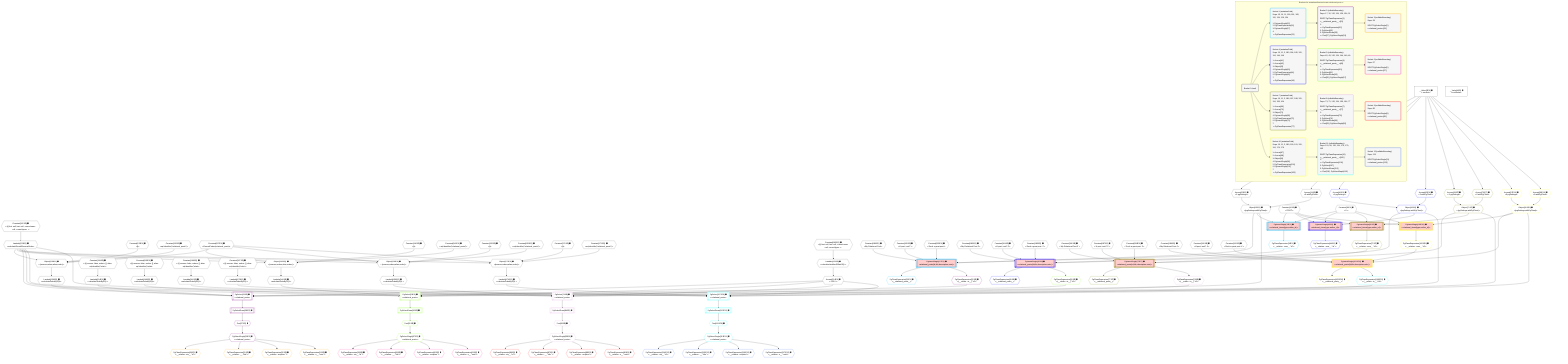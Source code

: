 %%{init: {'themeVariables': { 'fontSize': '12px'}}}%%
graph TD
    classDef path fill:#eee,stroke:#000,color:#000
    classDef plan fill:#fff,stroke-width:1px,color:#000
    classDef itemplan fill:#fff,stroke-width:2px,color:#000
    classDef unbatchedplan fill:#dff,stroke-width:1px,color:#000
    classDef sideeffectplan fill:#fcc,stroke-width:2px,color:#000
    classDef bucket fill:#f6f6f6,color:#000,stroke-width:2px,text-align:left


    %% plan dependencies
    Object128{{"Object[128∈0] ➊<br />ᐸ{reverse,orders,alias,codec}ᐳ"}}:::plan
    Lambda120{{"Lambda[120∈0] ➊<br />ᐸcalculateShouldReverseOrderᐳ"}}:::plan
    Constant125{{"Constant[125∈0] ➊<br />ᐸ[]ᐳ"}}:::plan
    Constant126{{"Constant[126∈0] ➊<br />ᐸsql.identifier(”relational_posts”)ᐳ"}}:::plan
    Constant127{{"Constant[127∈0] ➊<br />ᐸRecordCodec(relational_posts)ᐳ"}}:::plan
    Lambda120 & Constant125 & Constant126 & Constant127 --> Object128
    Object143{{"Object[143∈0] ➊<br />ᐸ{reverse,orders,alias,codec}ᐳ"}}:::plan
    Constant140{{"Constant[140∈0] ➊<br />ᐸ[]ᐳ"}}:::plan
    Constant141{{"Constant[141∈0] ➊<br />ᐸsql.identifier(”relational_posts”)ᐳ"}}:::plan
    Lambda120 & Constant140 & Constant141 & Constant127 --> Object143
    Object158{{"Object[158∈0] ➊<br />ᐸ{reverse,orders,alias,codec}ᐳ"}}:::plan
    Constant155{{"Constant[155∈0] ➊<br />ᐸ[]ᐳ"}}:::plan
    Constant156{{"Constant[156∈0] ➊<br />ᐸsql.identifier(”relational_posts”)ᐳ"}}:::plan
    Lambda120 & Constant155 & Constant156 & Constant127 --> Object158
    Object173{{"Object[173∈0] ➊<br />ᐸ{reverse,orders,alias,codec}ᐳ"}}:::plan
    Constant170{{"Constant[170∈0] ➊<br />ᐸ[]ᐳ"}}:::plan
    Constant171{{"Constant[171∈0] ➊<br />ᐸsql.identifier(”relational_posts”)ᐳ"}}:::plan
    Lambda120 & Constant170 & Constant171 & Constant127 --> Object173
    Object15{{"Object[15∈0] ➊<br />ᐸ{pgSettings,withPgClient}ᐳ"}}:::plan
    Access13{{"Access[13∈0] ➊<br />ᐸ2.pgSettingsᐳ"}}:::plan
    Access14{{"Access[14∈0] ➊<br />ᐸ2.withPgClientᐳ"}}:::plan
    Access13 & Access14 --> Object15
    __Value2["__Value[2∈0] ➊<br />ᐸcontextᐳ"]:::plan
    __Value2 --> Access13
    __Value2 --> Access14
    Constant192{{"Constant[192∈0] ➊<br />ᐸ§{ first: null, last: null, cursorLower: null, cursorUpper: ᐳ"}}:::plan
    Constant192 --> Lambda120
    Lambda123{{"Lambda[123∈0] ➊<br />ᐸcalculateLimitAndOffsetSQLᐳ"}}:::plan
    Constant193{{"Constant[193∈0] ➊<br />ᐸ§{ first: null, last: null, cursorLower: null, cursorUpper: ᐳ"}}:::plan
    Constant193 --> Lambda123
    Access124{{"Access[124∈0] ➊<br />ᐸ123.0ᐳ"}}:::plan
    Lambda123 --> Access124
    Lambda129{{"Lambda[129∈0] ➊<br />ᐸcalculateOrderBySQLᐳ"}}:::plan
    Object128 --> Lambda129
    Lambda134{{"Lambda[134∈0] ➊<br />ᐸcalculateOrderBySQLᐳ"}}:::plan
    Constant194{{"Constant[194∈0] ➊<br />ᐸ§{ reverse: false, orders: [], alias: sql.identifier(”relatiᐳ"}}:::plan
    Constant194 --> Lambda134
    Lambda144{{"Lambda[144∈0] ➊<br />ᐸcalculateOrderBySQLᐳ"}}:::plan
    Object143 --> Lambda144
    Lambda149{{"Lambda[149∈0] ➊<br />ᐸcalculateOrderBySQLᐳ"}}:::plan
    Constant195{{"Constant[195∈0] ➊<br />ᐸ§{ reverse: false, orders: [], alias: sql.identifier(”relatiᐳ"}}:::plan
    Constant195 --> Lambda149
    Lambda159{{"Lambda[159∈0] ➊<br />ᐸcalculateOrderBySQLᐳ"}}:::plan
    Object158 --> Lambda159
    Lambda164{{"Lambda[164∈0] ➊<br />ᐸcalculateOrderBySQLᐳ"}}:::plan
    Constant196{{"Constant[196∈0] ➊<br />ᐸ§{ reverse: false, orders: [], alias: sql.identifier(”relatiᐳ"}}:::plan
    Constant196 --> Lambda164
    Lambda174{{"Lambda[174∈0] ➊<br />ᐸcalculateOrderBySQLᐳ"}}:::plan
    Object173 --> Lambda174
    Lambda179{{"Lambda[179∈0] ➊<br />ᐸcalculateOrderBySQLᐳ"}}:::plan
    Constant197{{"Constant[197∈0] ➊<br />ᐸ§{ reverse: false, orders: [], alias: sql.identifier(”relatiᐳ"}}:::plan
    Constant197 --> Lambda179
    __Value4["__Value[4∈0] ➊<br />ᐸrootValueᐳ"]:::plan
    Constant10{{"Constant[10∈0] ➊<br />ᐸ'POST'ᐳ"}}:::plan
    Constant11{{"Constant[11∈0] ➊<br />ᐸ2ᐳ"}}:::plan
    Constant180{{"Constant[180∈0] ➊<br />ᐸ'My Relational Post'ᐳ"}}:::plan
    Constant181{{"Constant[181∈0] ➊<br />ᐸ'A post, innit?'ᐳ"}}:::plan
    Constant182{{"Constant[182∈0] ➊<br />ᐸ'Such a great post.'ᐳ"}}:::plan
    Constant183{{"Constant[183∈0] ➊<br />ᐸ'My Relational Post 2'ᐳ"}}:::plan
    Constant184{{"Constant[184∈0] ➊<br />ᐸ'A post, innit? 2'ᐳ"}}:::plan
    Constant185{{"Constant[185∈0] ➊<br />ᐸ'Such a great post. 2'ᐳ"}}:::plan
    Constant186{{"Constant[186∈0] ➊<br />ᐸ'My Relational Post 3'ᐳ"}}:::plan
    Constant187{{"Constant[187∈0] ➊<br />ᐸ'A post, innit? 3'ᐳ"}}:::plan
    Constant188{{"Constant[188∈0] ➊<br />ᐸ'Such a great post. 3'ᐳ"}}:::plan
    Constant189{{"Constant[189∈0] ➊<br />ᐸ'My Relational Post 4'ᐳ"}}:::plan
    Constant190{{"Constant[190∈0] ➊<br />ᐸ'A post, innit? 4'ᐳ"}}:::plan
    Constant191{{"Constant[191∈0] ➊<br />ᐸ'Such a great post. 4'ᐳ"}}:::plan
    PgInsertSingle17[["PgInsertSingle[17∈1] ➊<br />ᐸrelational_posts(id,title,description,note)ᐳ"]]:::sideeffectplan
    PgClassExpression16{{"PgClassExpression[16∈1] ➊<br />ᐸ__relation...ems__.”id”ᐳ"}}:::plan
    Object15 & PgClassExpression16 & Constant180 & Constant181 & Constant182 --> PgInsertSingle17
    PgInsertSingle12[["PgInsertSingle[12∈1] ➊<br />ᐸrelational_items(type,author_id)ᐳ"]]:::sideeffectplan
    Object15 & Constant10 & Constant11 --> PgInsertSingle12
    PgInsertSingle12 --> PgClassExpression16
    PgClassExpression21{{"PgClassExpression[21∈1] ➊<br />ᐸ__relational_posts__ᐳ"}}:::plan
    PgInsertSingle17 --> PgClassExpression21
    PgSelect23[["PgSelect[23∈2] ➊<br />ᐸrelational_postsᐳ"]]:::plan
    PgClassExpression22{{"PgClassExpression[22∈2] ➊<br />ᐸ(__relatio...ts__).”id”ᐳ"}}:::plan
    Object15 & PgClassExpression22 & Lambda120 & Access124 & Lambda129 & Lambda134 --> PgSelect23
    PgInsertSingle17 --> PgClassExpression22
    First27{{"First[27∈2] ➊"}}:::plan
    PgSelectRows28[["PgSelectRows[28∈2] ➊"]]:::plan
    PgSelectRows28 --> First27
    PgSelect23 --> PgSelectRows28
    PgSelectSingle29{{"PgSelectSingle[29∈2] ➊<br />ᐸrelational_postsᐳ"}}:::plan
    First27 --> PgSelectSingle29
    PgClassExpression30{{"PgClassExpression[30∈3] ➊<br />ᐸ__relation...sts__.”id”ᐳ"}}:::plan
    PgSelectSingle29 --> PgClassExpression30
    PgClassExpression31{{"PgClassExpression[31∈3] ➊<br />ᐸ__relation...__.”title”ᐳ"}}:::plan
    PgSelectSingle29 --> PgClassExpression31
    PgClassExpression32{{"PgClassExpression[32∈3] ➊<br />ᐸ__relation...scription”ᐳ"}}:::plan
    PgSelectSingle29 --> PgClassExpression32
    PgClassExpression33{{"PgClassExpression[33∈3] ➊<br />ᐸ__relation...s__.”note”ᐳ"}}:::plan
    PgSelectSingle29 --> PgClassExpression33
    PgInsertSingle45[["PgInsertSingle[45∈4] ➊<br />ᐸrelational_posts(id,title,description,note)ᐳ"]]:::sideeffectplan
    Object43{{"Object[43∈4] ➊<br />ᐸ{pgSettings,withPgClient}ᐳ"}}:::plan
    PgClassExpression44{{"PgClassExpression[44∈4] ➊<br />ᐸ__relation...ems__.”id”ᐳ"}}:::plan
    Object43 & PgClassExpression44 & Constant183 & Constant184 & Constant185 --> PgInsertSingle45
    PgInsertSingle40[["PgInsertSingle[40∈4] ➊<br />ᐸrelational_items(type,author_id)ᐳ"]]:::sideeffectplan
    Object43 & Constant10 & Constant11 --> PgInsertSingle40
    Access41{{"Access[41∈4] ➊<br />ᐸ2.pgSettingsᐳ"}}:::plan
    Access42{{"Access[42∈4] ➊<br />ᐸ2.withPgClientᐳ"}}:::plan
    Access41 & Access42 --> Object43
    __Value2 --> Access41
    __Value2 --> Access42
    PgInsertSingle40 --> PgClassExpression44
    PgClassExpression49{{"PgClassExpression[49∈4] ➊<br />ᐸ__relational_posts__ᐳ"}}:::plan
    PgInsertSingle45 --> PgClassExpression49
    PgSelect51[["PgSelect[51∈5] ➊<br />ᐸrelational_postsᐳ"]]:::plan
    PgClassExpression50{{"PgClassExpression[50∈5] ➊<br />ᐸ(__relatio...ts__).”id”ᐳ"}}:::plan
    Object43 & PgClassExpression50 & Lambda120 & Access124 & Lambda144 & Lambda149 --> PgSelect51
    PgInsertSingle45 --> PgClassExpression50
    First55{{"First[55∈5] ➊"}}:::plan
    PgSelectRows56[["PgSelectRows[56∈5] ➊"]]:::plan
    PgSelectRows56 --> First55
    PgSelect51 --> PgSelectRows56
    PgSelectSingle57{{"PgSelectSingle[57∈5] ➊<br />ᐸrelational_postsᐳ"}}:::plan
    First55 --> PgSelectSingle57
    PgClassExpression58{{"PgClassExpression[58∈6] ➊<br />ᐸ__relation...sts__.”id”ᐳ"}}:::plan
    PgSelectSingle57 --> PgClassExpression58
    PgClassExpression59{{"PgClassExpression[59∈6] ➊<br />ᐸ__relation...__.”title”ᐳ"}}:::plan
    PgSelectSingle57 --> PgClassExpression59
    PgClassExpression60{{"PgClassExpression[60∈6] ➊<br />ᐸ__relation...scription”ᐳ"}}:::plan
    PgSelectSingle57 --> PgClassExpression60
    PgClassExpression61{{"PgClassExpression[61∈6] ➊<br />ᐸ__relation...s__.”note”ᐳ"}}:::plan
    PgSelectSingle57 --> PgClassExpression61
    PgInsertSingle73[["PgInsertSingle[73∈7] ➊<br />ᐸrelational_posts(id,title,description,note)ᐳ"]]:::sideeffectplan
    Object71{{"Object[71∈7] ➊<br />ᐸ{pgSettings,withPgClient}ᐳ"}}:::plan
    PgClassExpression72{{"PgClassExpression[72∈7] ➊<br />ᐸ__relation...ems__.”id”ᐳ"}}:::plan
    Object71 & PgClassExpression72 & Constant186 & Constant187 & Constant188 --> PgInsertSingle73
    PgInsertSingle68[["PgInsertSingle[68∈7] ➊<br />ᐸrelational_items(type,author_id)ᐳ"]]:::sideeffectplan
    Object71 & Constant10 & Constant11 --> PgInsertSingle68
    Access69{{"Access[69∈7] ➊<br />ᐸ2.pgSettingsᐳ"}}:::plan
    Access70{{"Access[70∈7] ➊<br />ᐸ2.withPgClientᐳ"}}:::plan
    Access69 & Access70 --> Object71
    __Value2 --> Access69
    __Value2 --> Access70
    PgInsertSingle68 --> PgClassExpression72
    PgClassExpression77{{"PgClassExpression[77∈7] ➊<br />ᐸ__relational_posts__ᐳ"}}:::plan
    PgInsertSingle73 --> PgClassExpression77
    PgSelect79[["PgSelect[79∈8] ➊<br />ᐸrelational_postsᐳ"]]:::plan
    PgClassExpression78{{"PgClassExpression[78∈8] ➊<br />ᐸ(__relatio...ts__).”id”ᐳ"}}:::plan
    Object71 & PgClassExpression78 & Lambda120 & Access124 & Lambda159 & Lambda164 --> PgSelect79
    PgInsertSingle73 --> PgClassExpression78
    First83{{"First[83∈8] ➊"}}:::plan
    PgSelectRows84[["PgSelectRows[84∈8] ➊"]]:::plan
    PgSelectRows84 --> First83
    PgSelect79 --> PgSelectRows84
    PgSelectSingle85{{"PgSelectSingle[85∈8] ➊<br />ᐸrelational_postsᐳ"}}:::plan
    First83 --> PgSelectSingle85
    PgClassExpression86{{"PgClassExpression[86∈9] ➊<br />ᐸ__relation...sts__.”id”ᐳ"}}:::plan
    PgSelectSingle85 --> PgClassExpression86
    PgClassExpression87{{"PgClassExpression[87∈9] ➊<br />ᐸ__relation...__.”title”ᐳ"}}:::plan
    PgSelectSingle85 --> PgClassExpression87
    PgClassExpression88{{"PgClassExpression[88∈9] ➊<br />ᐸ__relation...scription”ᐳ"}}:::plan
    PgSelectSingle85 --> PgClassExpression88
    PgClassExpression89{{"PgClassExpression[89∈9] ➊<br />ᐸ__relation...s__.”note”ᐳ"}}:::plan
    PgSelectSingle85 --> PgClassExpression89
    PgInsertSingle101[["PgInsertSingle[101∈10] ➊<br />ᐸrelational_posts(id,title,description,note)ᐳ"]]:::sideeffectplan
    Object99{{"Object[99∈10] ➊<br />ᐸ{pgSettings,withPgClient}ᐳ"}}:::plan
    PgClassExpression100{{"PgClassExpression[100∈10] ➊<br />ᐸ__relation...ems__.”id”ᐳ"}}:::plan
    Object99 & PgClassExpression100 & Constant189 & Constant190 & Constant191 --> PgInsertSingle101
    PgInsertSingle96[["PgInsertSingle[96∈10] ➊<br />ᐸrelational_items(type,author_id)ᐳ"]]:::sideeffectplan
    Object99 & Constant10 & Constant11 --> PgInsertSingle96
    Access97{{"Access[97∈10] ➊<br />ᐸ2.pgSettingsᐳ"}}:::plan
    Access98{{"Access[98∈10] ➊<br />ᐸ2.withPgClientᐳ"}}:::plan
    Access97 & Access98 --> Object99
    __Value2 --> Access97
    __Value2 --> Access98
    PgInsertSingle96 --> PgClassExpression100
    PgClassExpression105{{"PgClassExpression[105∈10] ➊<br />ᐸ__relational_posts__ᐳ"}}:::plan
    PgInsertSingle101 --> PgClassExpression105
    PgSelect107[["PgSelect[107∈11] ➊<br />ᐸrelational_postsᐳ"]]:::plan
    PgClassExpression106{{"PgClassExpression[106∈11] ➊<br />ᐸ(__relatio...ts__).”id”ᐳ"}}:::plan
    Object99 & PgClassExpression106 & Lambda120 & Access124 & Lambda174 & Lambda179 --> PgSelect107
    PgInsertSingle101 --> PgClassExpression106
    First111{{"First[111∈11] ➊"}}:::plan
    PgSelectRows112[["PgSelectRows[112∈11] ➊"]]:::plan
    PgSelectRows112 --> First111
    PgSelect107 --> PgSelectRows112
    PgSelectSingle113{{"PgSelectSingle[113∈11] ➊<br />ᐸrelational_postsᐳ"}}:::plan
    First111 --> PgSelectSingle113
    PgClassExpression114{{"PgClassExpression[114∈12] ➊<br />ᐸ__relation...sts__.”id”ᐳ"}}:::plan
    PgSelectSingle113 --> PgClassExpression114
    PgClassExpression115{{"PgClassExpression[115∈12] ➊<br />ᐸ__relation...__.”title”ᐳ"}}:::plan
    PgSelectSingle113 --> PgClassExpression115
    PgClassExpression116{{"PgClassExpression[116∈12] ➊<br />ᐸ__relation...scription”ᐳ"}}:::plan
    PgSelectSingle113 --> PgClassExpression116
    PgClassExpression117{{"PgClassExpression[117∈12] ➊<br />ᐸ__relation...s__.”note”ᐳ"}}:::plan
    PgSelectSingle113 --> PgClassExpression117

    %% define steps

    subgraph "Buckets for mutations/basics/create-relational-post-x4"
    Bucket0("Bucket 0 (root)"):::bucket
    classDef bucket0 stroke:#696969
    class Bucket0,__Value2,__Value4,Constant10,Constant11,Access13,Access14,Object15,Lambda120,Lambda123,Access124,Constant125,Constant126,Constant127,Object128,Lambda129,Lambda134,Constant140,Constant141,Object143,Lambda144,Lambda149,Constant155,Constant156,Object158,Lambda159,Lambda164,Constant170,Constant171,Object173,Lambda174,Lambda179,Constant180,Constant181,Constant182,Constant183,Constant184,Constant185,Constant186,Constant187,Constant188,Constant189,Constant190,Constant191,Constant192,Constant193,Constant194,Constant195,Constant196,Constant197 bucket0
    Bucket1("Bucket 1 (mutationField)<br />Deps: 15, 10, 11, 180, 181, 182, 120, 124, 129, 134<br /><br />1: PgInsertSingle[12]<br />2: PgClassExpression[16]<br />3: PgInsertSingle[17]<br />4: <br />ᐳ: PgClassExpression[21]"):::bucket
    classDef bucket1 stroke:#00bfff
    class Bucket1,PgInsertSingle12,PgClassExpression16,PgInsertSingle17,PgClassExpression21 bucket1
    Bucket2("Bucket 2 (nullableBoundary)<br />Deps: 17, 15, 120, 124, 129, 134, 21<br /><br />ROOT PgClassExpression{1}ᐸ__relational_posts__ᐳ[21]<br />1: <br />ᐳ: PgClassExpression[22]<br />2: PgSelect[23]<br />3: PgSelectRows[28]<br />ᐳ: First[27], PgSelectSingle[29]"):::bucket
    classDef bucket2 stroke:#7f007f
    class Bucket2,PgClassExpression22,PgSelect23,First27,PgSelectRows28,PgSelectSingle29 bucket2
    Bucket3("Bucket 3 (nullableBoundary)<br />Deps: 29<br /><br />ROOT PgSelectSingle{2}ᐸrelational_postsᐳ[29]"):::bucket
    classDef bucket3 stroke:#ffa500
    class Bucket3,PgClassExpression30,PgClassExpression31,PgClassExpression32,PgClassExpression33 bucket3
    Bucket4("Bucket 4 (mutationField)<br />Deps: 10, 11, 2, 183, 184, 185, 120, 124, 144, 149<br /><br />1: Access[41]<br />2: Access[42]<br />3: Object[43]<br />4: PgInsertSingle[40]<br />5: PgClassExpression[44]<br />6: PgInsertSingle[45]<br />7: <br />ᐳ: PgClassExpression[49]"):::bucket
    classDef bucket4 stroke:#0000ff
    class Bucket4,PgInsertSingle40,Access41,Access42,Object43,PgClassExpression44,PgInsertSingle45,PgClassExpression49 bucket4
    Bucket5("Bucket 5 (nullableBoundary)<br />Deps: 45, 43, 120, 124, 144, 149, 49<br /><br />ROOT PgClassExpression{4}ᐸ__relational_posts__ᐳ[49]<br />1: <br />ᐳ: PgClassExpression[50]<br />2: PgSelect[51]<br />3: PgSelectRows[56]<br />ᐳ: First[55], PgSelectSingle[57]"):::bucket
    classDef bucket5 stroke:#7fff00
    class Bucket5,PgClassExpression50,PgSelect51,First55,PgSelectRows56,PgSelectSingle57 bucket5
    Bucket6("Bucket 6 (nullableBoundary)<br />Deps: 57<br /><br />ROOT PgSelectSingle{5}ᐸrelational_postsᐳ[57]"):::bucket
    classDef bucket6 stroke:#ff1493
    class Bucket6,PgClassExpression58,PgClassExpression59,PgClassExpression60,PgClassExpression61 bucket6
    Bucket7("Bucket 7 (mutationField)<br />Deps: 10, 11, 2, 186, 187, 188, 120, 124, 159, 164<br /><br />1: Access[69]<br />2: Access[70]<br />3: Object[71]<br />4: PgInsertSingle[68]<br />5: PgClassExpression[72]<br />6: PgInsertSingle[73]<br />7: <br />ᐳ: PgClassExpression[77]"):::bucket
    classDef bucket7 stroke:#808000
    class Bucket7,PgInsertSingle68,Access69,Access70,Object71,PgClassExpression72,PgInsertSingle73,PgClassExpression77 bucket7
    Bucket8("Bucket 8 (nullableBoundary)<br />Deps: 73, 71, 120, 124, 159, 164, 77<br /><br />ROOT PgClassExpression{7}ᐸ__relational_posts__ᐳ[77]<br />1: <br />ᐳ: PgClassExpression[78]<br />2: PgSelect[79]<br />3: PgSelectRows[84]<br />ᐳ: First[83], PgSelectSingle[85]"):::bucket
    classDef bucket8 stroke:#dda0dd
    class Bucket8,PgClassExpression78,PgSelect79,First83,PgSelectRows84,PgSelectSingle85 bucket8
    Bucket9("Bucket 9 (nullableBoundary)<br />Deps: 85<br /><br />ROOT PgSelectSingle{8}ᐸrelational_postsᐳ[85]"):::bucket
    classDef bucket9 stroke:#ff0000
    class Bucket9,PgClassExpression86,PgClassExpression87,PgClassExpression88,PgClassExpression89 bucket9
    Bucket10("Bucket 10 (mutationField)<br />Deps: 10, 11, 2, 189, 190, 191, 120, 124, 174, 179<br /><br />1: Access[97]<br />2: Access[98]<br />3: Object[99]<br />4: PgInsertSingle[96]<br />5: PgClassExpression[100]<br />6: PgInsertSingle[101]<br />7: <br />ᐳ: PgClassExpression[105]"):::bucket
    classDef bucket10 stroke:#ffff00
    class Bucket10,PgInsertSingle96,Access97,Access98,Object99,PgClassExpression100,PgInsertSingle101,PgClassExpression105 bucket10
    Bucket11("Bucket 11 (nullableBoundary)<br />Deps: 101, 99, 120, 124, 174, 179, 105<br /><br />ROOT PgClassExpression{10}ᐸ__relational_posts__ᐳ[105]<br />1: <br />ᐳ: PgClassExpression[106]<br />2: PgSelect[107]<br />3: PgSelectRows[112]<br />ᐳ: First[111], PgSelectSingle[113]"):::bucket
    classDef bucket11 stroke:#00ffff
    class Bucket11,PgClassExpression106,PgSelect107,First111,PgSelectRows112,PgSelectSingle113 bucket11
    Bucket12("Bucket 12 (nullableBoundary)<br />Deps: 113<br /><br />ROOT PgSelectSingle{11}ᐸrelational_postsᐳ[113]"):::bucket
    classDef bucket12 stroke:#4169e1
    class Bucket12,PgClassExpression114,PgClassExpression115,PgClassExpression116,PgClassExpression117 bucket12
    Bucket0 --> Bucket1 & Bucket4 & Bucket7 & Bucket10
    Bucket1 --> Bucket2
    Bucket2 --> Bucket3
    Bucket4 --> Bucket5
    Bucket5 --> Bucket6
    Bucket7 --> Bucket8
    Bucket8 --> Bucket9
    Bucket10 --> Bucket11
    Bucket11 --> Bucket12
    end